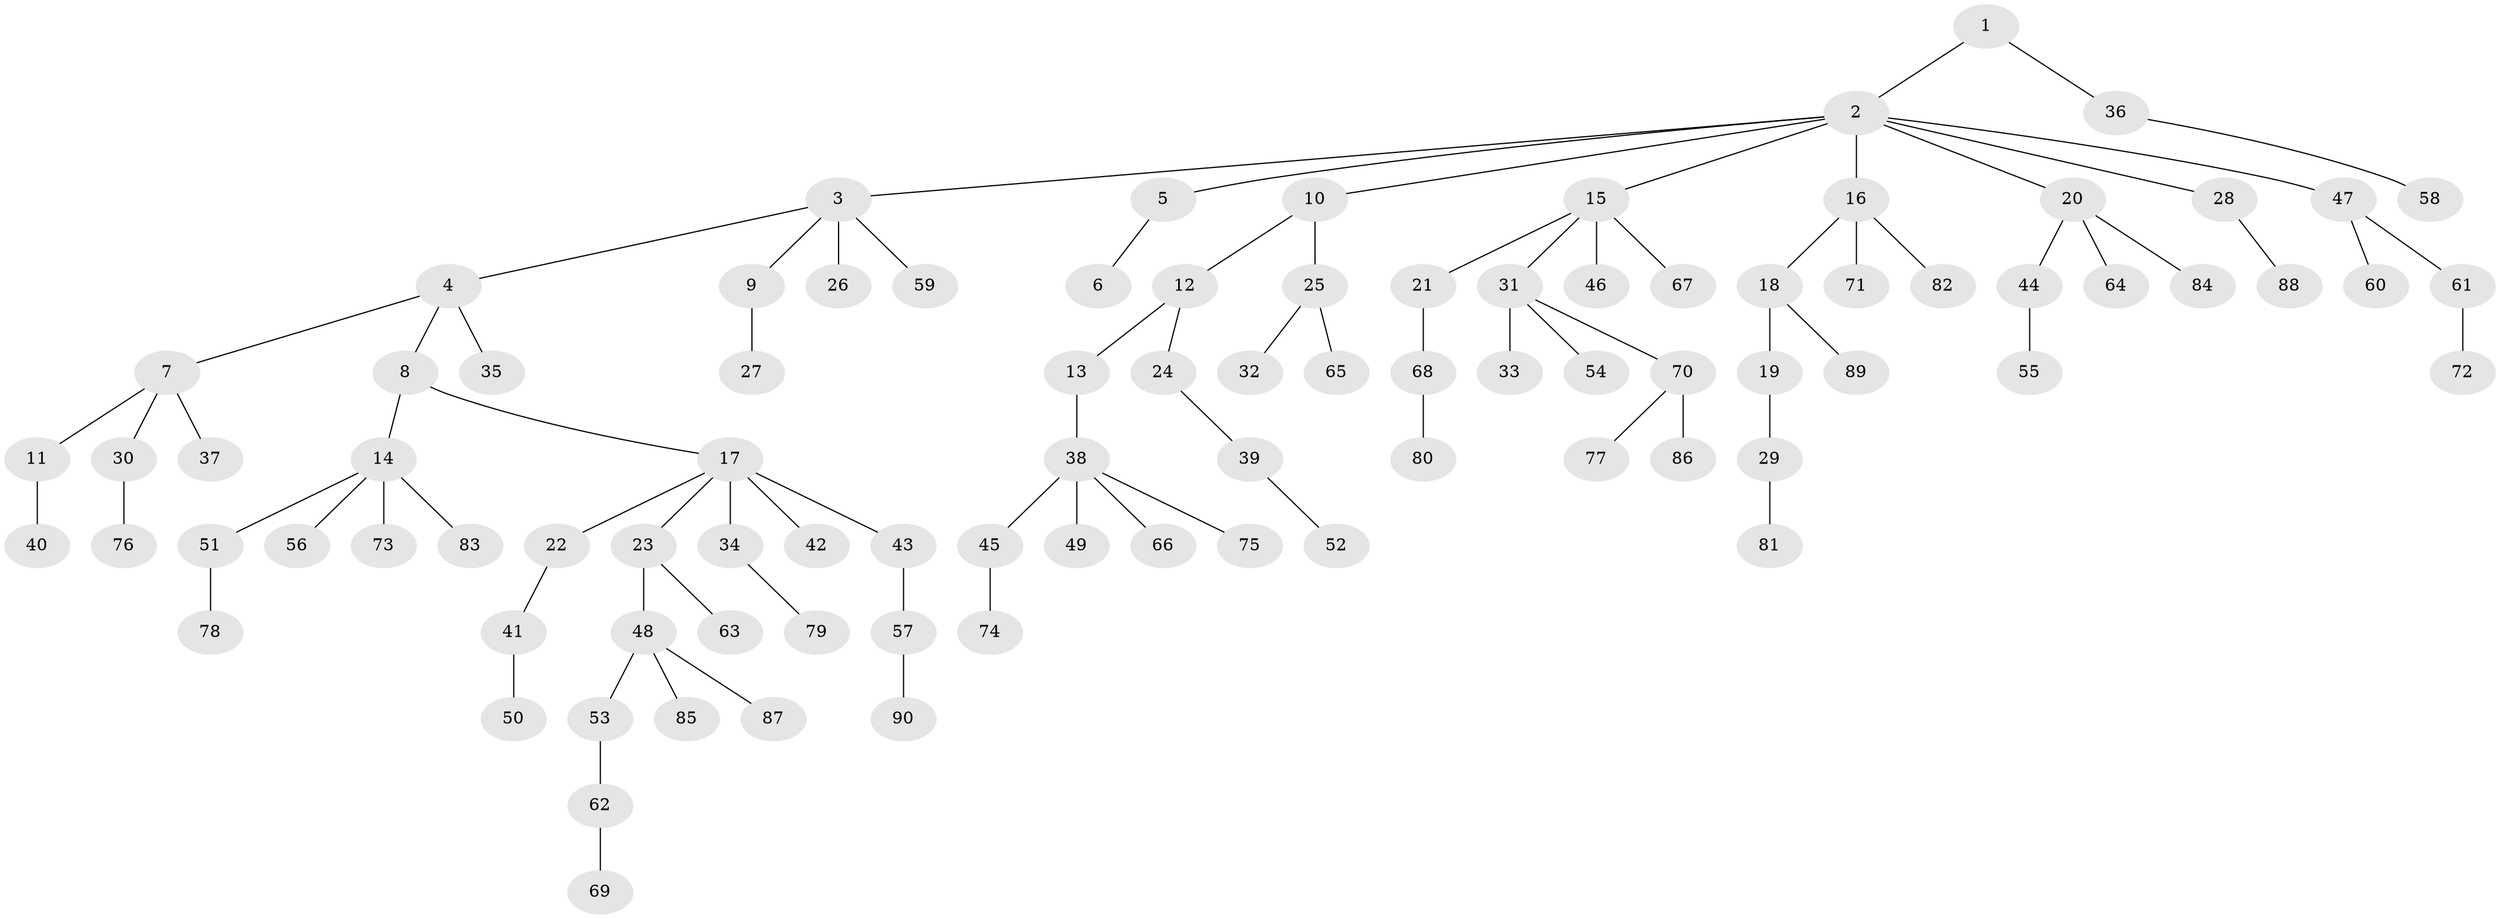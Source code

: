 // coarse degree distribution, {3: 0.16216216216216217, 4: 0.08108108108108109, 2: 0.1891891891891892, 1: 0.5405405405405406, 8: 0.02702702702702703}
// Generated by graph-tools (version 1.1) at 2025/37/03/04/25 23:37:21]
// undirected, 90 vertices, 89 edges
graph export_dot {
  node [color=gray90,style=filled];
  1;
  2;
  3;
  4;
  5;
  6;
  7;
  8;
  9;
  10;
  11;
  12;
  13;
  14;
  15;
  16;
  17;
  18;
  19;
  20;
  21;
  22;
  23;
  24;
  25;
  26;
  27;
  28;
  29;
  30;
  31;
  32;
  33;
  34;
  35;
  36;
  37;
  38;
  39;
  40;
  41;
  42;
  43;
  44;
  45;
  46;
  47;
  48;
  49;
  50;
  51;
  52;
  53;
  54;
  55;
  56;
  57;
  58;
  59;
  60;
  61;
  62;
  63;
  64;
  65;
  66;
  67;
  68;
  69;
  70;
  71;
  72;
  73;
  74;
  75;
  76;
  77;
  78;
  79;
  80;
  81;
  82;
  83;
  84;
  85;
  86;
  87;
  88;
  89;
  90;
  1 -- 2;
  1 -- 36;
  2 -- 3;
  2 -- 5;
  2 -- 10;
  2 -- 15;
  2 -- 16;
  2 -- 20;
  2 -- 28;
  2 -- 47;
  3 -- 4;
  3 -- 9;
  3 -- 26;
  3 -- 59;
  4 -- 7;
  4 -- 8;
  4 -- 35;
  5 -- 6;
  7 -- 11;
  7 -- 30;
  7 -- 37;
  8 -- 14;
  8 -- 17;
  9 -- 27;
  10 -- 12;
  10 -- 25;
  11 -- 40;
  12 -- 13;
  12 -- 24;
  13 -- 38;
  14 -- 51;
  14 -- 56;
  14 -- 73;
  14 -- 83;
  15 -- 21;
  15 -- 31;
  15 -- 46;
  15 -- 67;
  16 -- 18;
  16 -- 71;
  16 -- 82;
  17 -- 22;
  17 -- 23;
  17 -- 34;
  17 -- 42;
  17 -- 43;
  18 -- 19;
  18 -- 89;
  19 -- 29;
  20 -- 44;
  20 -- 64;
  20 -- 84;
  21 -- 68;
  22 -- 41;
  23 -- 48;
  23 -- 63;
  24 -- 39;
  25 -- 32;
  25 -- 65;
  28 -- 88;
  29 -- 81;
  30 -- 76;
  31 -- 33;
  31 -- 54;
  31 -- 70;
  34 -- 79;
  36 -- 58;
  38 -- 45;
  38 -- 49;
  38 -- 66;
  38 -- 75;
  39 -- 52;
  41 -- 50;
  43 -- 57;
  44 -- 55;
  45 -- 74;
  47 -- 60;
  47 -- 61;
  48 -- 53;
  48 -- 85;
  48 -- 87;
  51 -- 78;
  53 -- 62;
  57 -- 90;
  61 -- 72;
  62 -- 69;
  68 -- 80;
  70 -- 77;
  70 -- 86;
}
